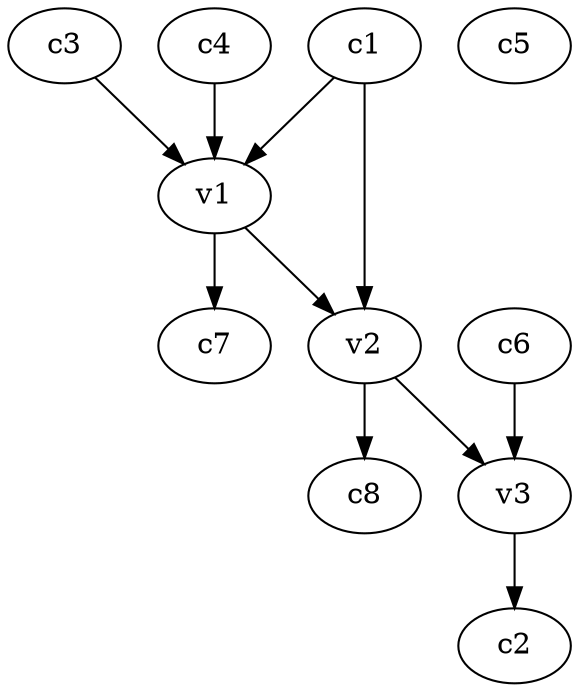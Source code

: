 strict digraph  {
c1;
c2;
c3;
c4;
c5;
c6;
c7;
c8;
v1;
v2;
v3;
c1 -> v2  [weight=1];
c1 -> v1  [weight=1];
c3 -> v1  [weight=1];
c4 -> v1  [weight=1];
c6 -> v3  [weight=1];
v1 -> c7  [weight=1];
v1 -> v2  [weight=1];
v2 -> c8  [weight=1];
v2 -> v3  [weight=1];
v3 -> c2  [weight=1];
}
